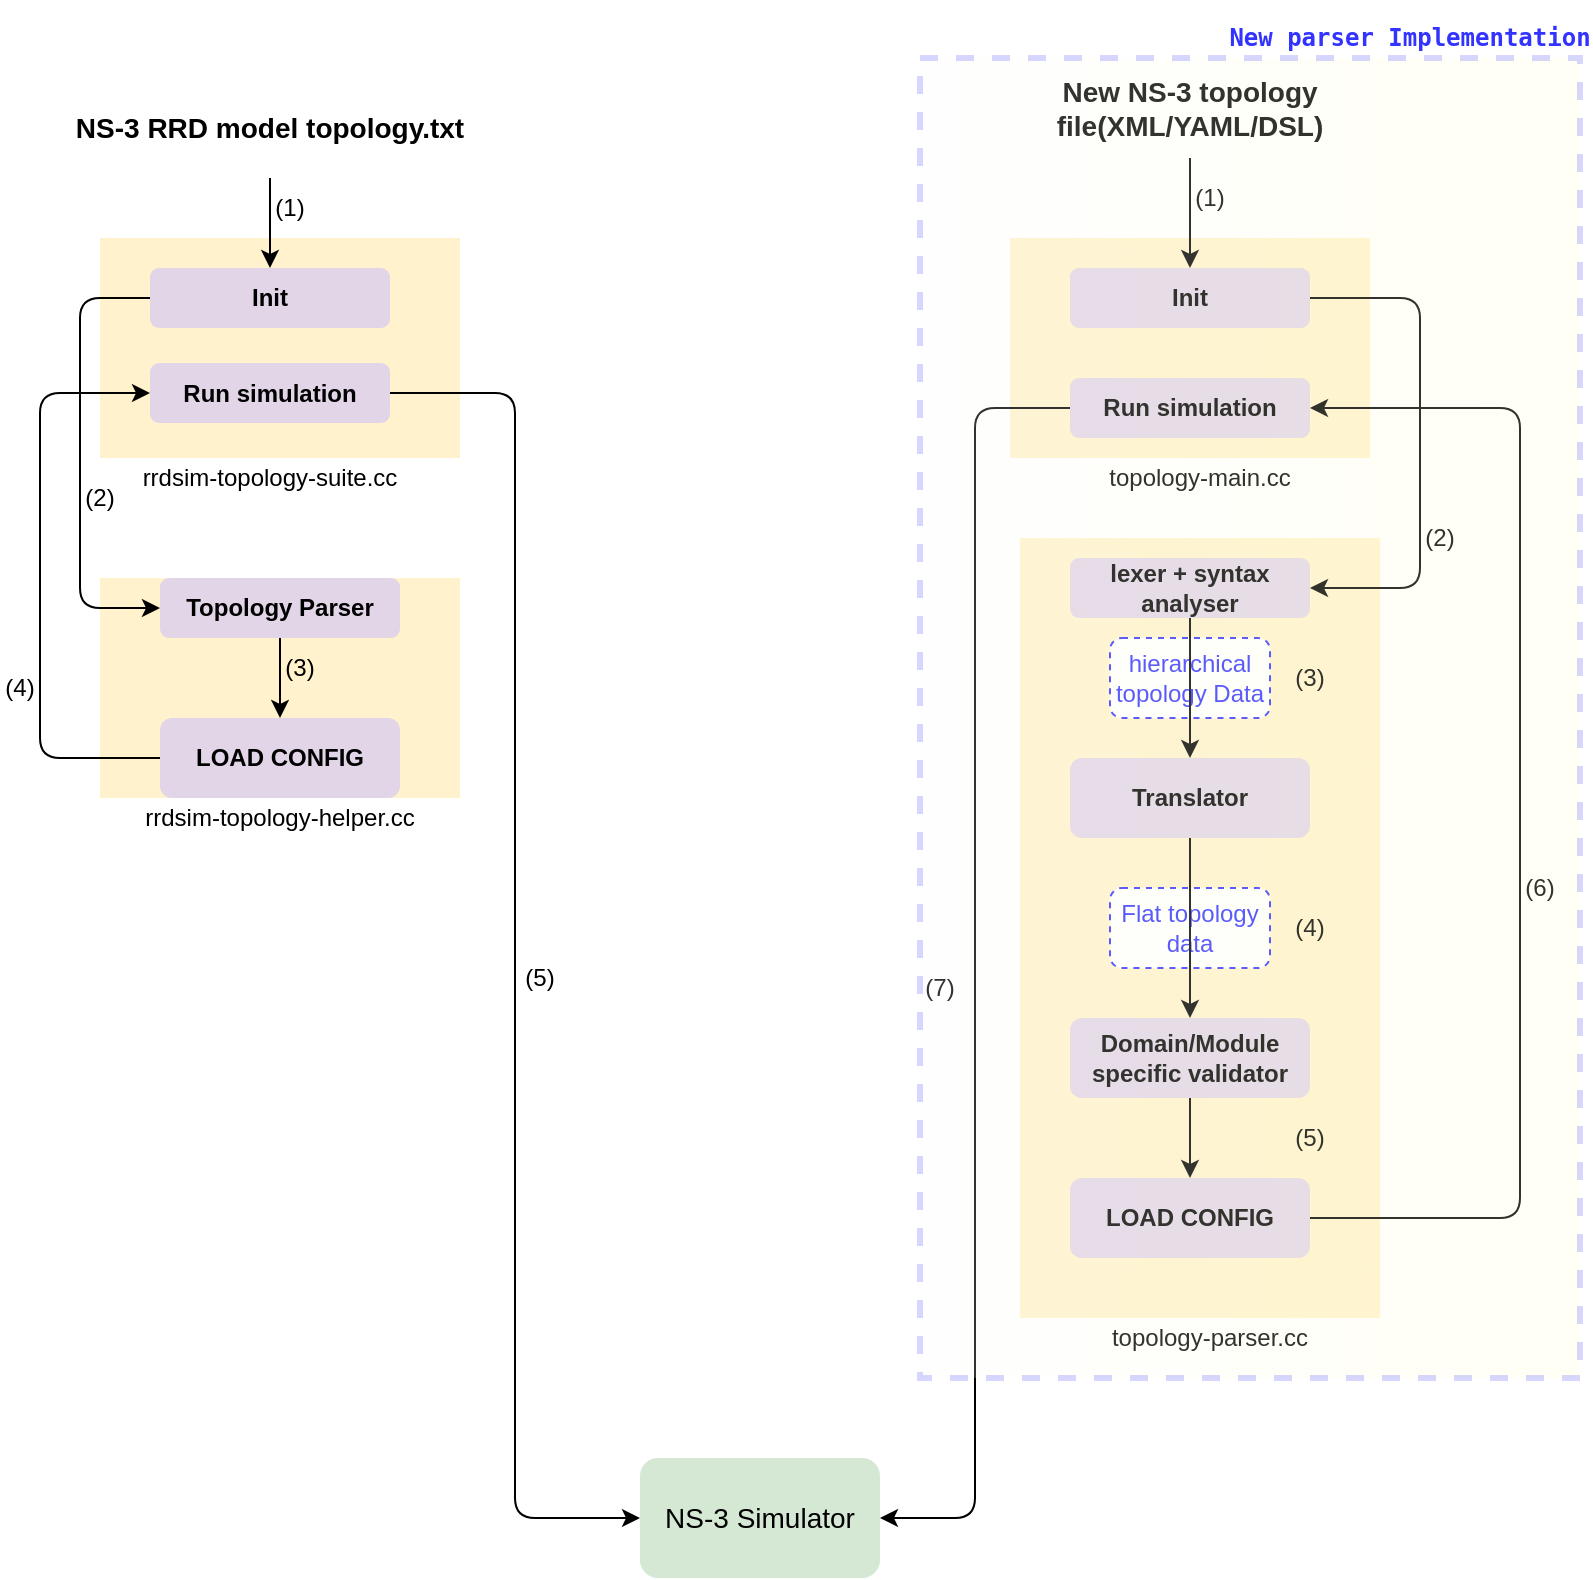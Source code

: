 <mxfile version="11.0.8" type="github"><diagram id="WUkLrTjc6pfQje6Lp3A3" name="Page-1"><mxGraphModel dx="1307" dy="1054" grid="1" gridSize="10" guides="1" tooltips="1" connect="1" arrows="1" fold="1" page="1" pageScale="1" pageWidth="850" pageHeight="1100" math="0" shadow="0"><root><mxCell id="0"/><mxCell id="1" parent="0"/><mxCell id="OYM6YsKHPWjOjZDcMZ7W-4" value="" style="rounded=0;whiteSpace=wrap;html=1;fillColor=#fff2cc;strokeColor=none;" vertex="1" parent="1"><mxGeometry x="530" y="440" width="180" height="390" as="geometry"/></mxCell><mxCell id="OYM6YsKHPWjOjZDcMZ7W-22" value="&lt;font color=&quot;#3333ff&quot;&gt;Flat topology data&lt;/font&gt;" style="rounded=1;whiteSpace=wrap;html=1;dashed=1;strokeColor=#3333FF;" vertex="1" parent="1"><mxGeometry x="575" y="615" width="80" height="40" as="geometry"/></mxCell><mxCell id="OYM6YsKHPWjOjZDcMZ7W-9" value="&lt;font color=&quot;#3333ff&quot;&gt;hierarchical topology Data&lt;/font&gt;" style="rounded=1;whiteSpace=wrap;html=1;dashed=1;strokeColor=#3333FF;" vertex="1" parent="1"><mxGeometry x="575" y="490" width="80" height="40" as="geometry"/></mxCell><mxCell id="YNuWitENtT-3OiKM5Ysg-1" value="&lt;span style=&quot;font-size: 14px&quot;&gt;&lt;b&gt;NS-3 RRD model topology.txt&lt;/b&gt;&lt;/span&gt;" style="text;html=1;strokeColor=none;fillColor=none;align=center;verticalAlign=middle;whiteSpace=wrap;rounded=0;" parent="1" vertex="1"><mxGeometry x="50" y="210" width="210" height="50" as="geometry"/></mxCell><mxCell id="YNuWitENtT-3OiKM5Ysg-2" value="&lt;span style=&quot;font-size: 14px&quot;&gt;&lt;b&gt;New NS-3 topology file(XML/YAML/DSL)&lt;/b&gt;&lt;/span&gt;" style="text;html=1;strokeColor=none;fillColor=none;align=center;verticalAlign=middle;whiteSpace=wrap;rounded=0;" parent="1" vertex="1"><mxGeometry x="510" y="200" width="210" height="50" as="geometry"/></mxCell><mxCell id="YNuWitENtT-3OiKM5Ysg-3" value="&lt;font style=&quot;font-size: 14px&quot;&gt;NS-3 Simulator&lt;/font&gt;" style="rounded=1;whiteSpace=wrap;html=1;fillColor=#d5e8d4;strokeColor=none;" parent="1" vertex="1"><mxGeometry x="340" y="900" width="120" height="60" as="geometry"/></mxCell><mxCell id="YNuWitENtT-3OiKM5Ysg-7" value="" style="group" parent="1" vertex="1" connectable="0"><mxGeometry x="70" y="460" width="180" height="130" as="geometry"/></mxCell><mxCell id="YNuWitENtT-3OiKM5Ysg-4" value="" style="rounded=0;whiteSpace=wrap;html=1;fillColor=#fff2cc;strokeColor=none;" parent="YNuWitENtT-3OiKM5Ysg-7" vertex="1"><mxGeometry width="180" height="110" as="geometry"/></mxCell><mxCell id="YNuWitENtT-3OiKM5Ysg-5" value="rrdsim-topology-helper.cc" style="text;html=1;strokeColor=none;fillColor=none;align=center;verticalAlign=middle;whiteSpace=wrap;rounded=0;" parent="YNuWitENtT-3OiKM5Ysg-7" vertex="1"><mxGeometry x="10" y="110" width="160" height="20" as="geometry"/></mxCell><mxCell id="YNuWitENtT-3OiKM5Ysg-6" value="&lt;b&gt;Topology Parser&lt;/b&gt;" style="rounded=1;whiteSpace=wrap;html=1;fillColor=#e1d5e7;strokeColor=none;" parent="YNuWitENtT-3OiKM5Ysg-7" vertex="1"><mxGeometry x="30" width="120" height="30" as="geometry"/></mxCell><mxCell id="YNuWitENtT-3OiKM5Ysg-15" value="&lt;b&gt;LOAD CONFIG&lt;/b&gt;" style="rounded=1;whiteSpace=wrap;html=1;fillColor=#e1d5e7;strokeColor=none;" parent="YNuWitENtT-3OiKM5Ysg-7" vertex="1"><mxGeometry x="30" y="70" width="120" height="40" as="geometry"/></mxCell><mxCell id="YNuWitENtT-3OiKM5Ysg-24" value="" style="endArrow=classic;html=1;exitX=0.5;exitY=1;exitDx=0;exitDy=0;" parent="YNuWitENtT-3OiKM5Ysg-7" source="YNuWitENtT-3OiKM5Ysg-6" target="YNuWitENtT-3OiKM5Ysg-15" edge="1"><mxGeometry width="50" height="50" relative="1" as="geometry"><mxPoint x="-20" y="310" as="sourcePoint"/><mxPoint x="90" y="60" as="targetPoint"/></mxGeometry></mxCell><mxCell id="OYM6YsKHPWjOjZDcMZ7W-44" value="(3)" style="text;html=1;strokeColor=none;fillColor=none;align=center;verticalAlign=middle;whiteSpace=wrap;rounded=0;dashed=1;" vertex="1" parent="YNuWitENtT-3OiKM5Ysg-7"><mxGeometry x="90" y="35" width="20" height="20" as="geometry"/></mxCell><mxCell id="YNuWitENtT-3OiKM5Ysg-22" value="" style="group" parent="1" vertex="1" connectable="0"><mxGeometry x="70" y="290" width="180" height="130" as="geometry"/></mxCell><mxCell id="YNuWitENtT-3OiKM5Ysg-8" value="" style="rounded=0;whiteSpace=wrap;html=1;fillColor=#fff2cc;strokeColor=none;" parent="YNuWitENtT-3OiKM5Ysg-22" vertex="1"><mxGeometry width="180" height="110" as="geometry"/></mxCell><mxCell id="YNuWitENtT-3OiKM5Ysg-9" value="rrdsim-topology-suite.cc" style="text;html=1;strokeColor=none;fillColor=none;align=center;verticalAlign=middle;whiteSpace=wrap;rounded=0;" parent="YNuWitENtT-3OiKM5Ysg-22" vertex="1"><mxGeometry x="5" y="110" width="160" height="20" as="geometry"/></mxCell><mxCell id="YNuWitENtT-3OiKM5Ysg-14" value="&lt;b&gt;Init&lt;/b&gt;" style="rounded=1;whiteSpace=wrap;html=1;fillColor=#e1d5e7;strokeColor=none;" parent="YNuWitENtT-3OiKM5Ysg-22" vertex="1"><mxGeometry x="25" y="15" width="120" height="30" as="geometry"/></mxCell><mxCell id="YNuWitENtT-3OiKM5Ysg-16" value="&lt;b&gt;Run simulation&lt;/b&gt;" style="rounded=1;whiteSpace=wrap;html=1;fillColor=#e1d5e7;strokeColor=none;" parent="YNuWitENtT-3OiKM5Ysg-22" vertex="1"><mxGeometry x="25" y="62.5" width="120" height="30" as="geometry"/></mxCell><mxCell id="YNuWitENtT-3OiKM5Ysg-18" value="" style="endArrow=classic;html=1;" parent="1" source="YNuWitENtT-3OiKM5Ysg-1" target="YNuWitENtT-3OiKM5Ysg-14" edge="1"><mxGeometry width="50" height="50" relative="1" as="geometry"><mxPoint x="50" y="770" as="sourcePoint"/><mxPoint x="100" y="720" as="targetPoint"/></mxGeometry></mxCell><mxCell id="YNuWitENtT-3OiKM5Ysg-25" value="" style="endArrow=classic;html=1;exitX=0;exitY=0.5;exitDx=0;exitDy=0;entryX=0;entryY=0.5;entryDx=0;entryDy=0;edgeStyle=elbowEdgeStyle;elbow=vertical;" parent="1" source="YNuWitENtT-3OiKM5Ysg-15" target="YNuWitENtT-3OiKM5Ysg-16" edge="1"><mxGeometry width="50" height="50" relative="1" as="geometry"><mxPoint x="50" y="770" as="sourcePoint"/><mxPoint x="100" y="720" as="targetPoint"/><Array as="points"><mxPoint x="40" y="460"/></Array></mxGeometry></mxCell><mxCell id="YNuWitENtT-3OiKM5Ysg-26" value="" style="endArrow=classic;html=1;exitX=0;exitY=0.5;exitDx=0;exitDy=0;edgeStyle=elbowEdgeStyle;elbow=horizontal;entryX=0;entryY=0.5;entryDx=0;entryDy=0;" parent="1" source="YNuWitENtT-3OiKM5Ysg-14" target="YNuWitENtT-3OiKM5Ysg-6" edge="1"><mxGeometry width="50" height="50" relative="1" as="geometry"><mxPoint x="30" y="770" as="sourcePoint"/><mxPoint x="80" y="720" as="targetPoint"/><Array as="points"><mxPoint x="60" y="390"/></Array></mxGeometry></mxCell><mxCell id="YNuWitENtT-3OiKM5Ysg-27" value="" style="endArrow=classic;html=1;exitX=1;exitY=0.5;exitDx=0;exitDy=0;entryX=0;entryY=0.5;entryDx=0;entryDy=0;edgeStyle=elbowEdgeStyle;" parent="1" source="YNuWitENtT-3OiKM5Ysg-16" target="YNuWitENtT-3OiKM5Ysg-3" edge="1"><mxGeometry width="50" height="50" relative="1" as="geometry"><mxPoint x="450" y="460" as="sourcePoint"/><mxPoint x="500" y="410" as="targetPoint"/></mxGeometry></mxCell><mxCell id="OYM6YsKHPWjOjZDcMZ7W-1" value="" style="rounded=0;whiteSpace=wrap;html=1;fillColor=#fff2cc;strokeColor=none;" vertex="1" parent="1"><mxGeometry x="525" y="290" width="180" height="110" as="geometry"/></mxCell><mxCell id="OYM6YsKHPWjOjZDcMZ7W-3" value="topology-main.cc" style="text;html=1;strokeColor=none;fillColor=none;align=center;verticalAlign=middle;whiteSpace=wrap;rounded=0;" vertex="1" parent="1"><mxGeometry x="540" y="400" width="160" height="20" as="geometry"/></mxCell><mxCell id="OYM6YsKHPWjOjZDcMZ7W-5" value="topology-parser.cc" style="text;html=1;strokeColor=none;fillColor=none;align=center;verticalAlign=middle;whiteSpace=wrap;rounded=0;" vertex="1" parent="1"><mxGeometry x="545" y="830" width="160" height="20" as="geometry"/></mxCell><mxCell id="OYM6YsKHPWjOjZDcMZ7W-6" value="&lt;b&gt;Init&lt;/b&gt;" style="rounded=1;whiteSpace=wrap;html=1;fillColor=#e1d5e7;strokeColor=none;" vertex="1" parent="1"><mxGeometry x="555" y="305" width="120" height="30" as="geometry"/></mxCell><mxCell id="OYM6YsKHPWjOjZDcMZ7W-7" value="&lt;b&gt;Run simulation&lt;/b&gt;" style="rounded=1;whiteSpace=wrap;html=1;fillColor=#e1d5e7;strokeColor=none;" vertex="1" parent="1"><mxGeometry x="555" y="360" width="120" height="30" as="geometry"/></mxCell><mxCell id="OYM6YsKHPWjOjZDcMZ7W-12" style="edgeStyle=elbowEdgeStyle;rounded=0;orthogonalLoop=1;jettySize=auto;html=1;exitX=0.5;exitY=1;exitDx=0;exitDy=0;entryX=0.5;entryY=0;entryDx=0;entryDy=0;" edge="1" parent="1" source="OYM6YsKHPWjOjZDcMZ7W-8" target="OYM6YsKHPWjOjZDcMZ7W-10"><mxGeometry relative="1" as="geometry"/></mxCell><mxCell id="OYM6YsKHPWjOjZDcMZ7W-8" value="&lt;b&gt;lexer + syntax analyser&lt;/b&gt;" style="rounded=1;whiteSpace=wrap;html=1;fillColor=#e1d5e7;strokeColor=none;" vertex="1" parent="1"><mxGeometry x="555" y="450" width="120" height="30" as="geometry"/></mxCell><mxCell id="OYM6YsKHPWjOjZDcMZ7W-11" value="" style="endArrow=classic;html=1;exitX=0.5;exitY=1;exitDx=0;exitDy=0;entryX=0.5;entryY=0;entryDx=0;entryDy=0;" edge="1" parent="1" source="OYM6YsKHPWjOjZDcMZ7W-10" target="OYM6YsKHPWjOjZDcMZ7W-13"><mxGeometry width="50" height="50" relative="1" as="geometry"><mxPoint x="30" y="870" as="sourcePoint"/><mxPoint x="80" y="820" as="targetPoint"/></mxGeometry></mxCell><mxCell id="OYM6YsKHPWjOjZDcMZ7W-10" value="&lt;b&gt;Translator&lt;/b&gt;" style="rounded=1;whiteSpace=wrap;html=1;fillColor=#e1d5e7;strokeColor=none;" vertex="1" parent="1"><mxGeometry x="555" y="550" width="120" height="40" as="geometry"/></mxCell><mxCell id="OYM6YsKHPWjOjZDcMZ7W-13" value="&lt;b&gt;Domain/Module specific validator&lt;/b&gt;" style="rounded=1;whiteSpace=wrap;html=1;fillColor=#e1d5e7;strokeColor=none;" vertex="1" parent="1"><mxGeometry x="555" y="680" width="120" height="40" as="geometry"/></mxCell><mxCell id="OYM6YsKHPWjOjZDcMZ7W-14" value="&lt;b&gt;LOAD CONFIG&lt;/b&gt;" style="rounded=1;whiteSpace=wrap;html=1;fillColor=#e1d5e7;strokeColor=none;" vertex="1" parent="1"><mxGeometry x="555" y="760" width="120" height="40" as="geometry"/></mxCell><mxCell id="OYM6YsKHPWjOjZDcMZ7W-21" value="" style="endArrow=classic;html=1;exitX=0.5;exitY=1;exitDx=0;exitDy=0;" edge="1" parent="1" source="OYM6YsKHPWjOjZDcMZ7W-13" target="OYM6YsKHPWjOjZDcMZ7W-14"><mxGeometry width="50" height="50" relative="1" as="geometry"><mxPoint x="10" y="1270" as="sourcePoint"/><mxPoint x="60" y="1220" as="targetPoint"/></mxGeometry></mxCell><mxCell id="OYM6YsKHPWjOjZDcMZ7W-18" style="edgeStyle=elbowEdgeStyle;rounded=0;orthogonalLoop=1;jettySize=auto;html=1;exitX=0.5;exitY=1;exitDx=0;exitDy=0;entryX=0.5;entryY=0;entryDx=0;entryDy=0;" edge="1" parent="1" source="YNuWitENtT-3OiKM5Ysg-2" target="OYM6YsKHPWjOjZDcMZ7W-6"><mxGeometry relative="1" as="geometry"/></mxCell><mxCell id="OYM6YsKHPWjOjZDcMZ7W-27" value="(1)" style="text;html=1;strokeColor=none;fillColor=none;align=center;verticalAlign=middle;whiteSpace=wrap;rounded=0;dashed=1;" vertex="1" parent="1"><mxGeometry x="615" y="260" width="20" height="20" as="geometry"/></mxCell><mxCell id="OYM6YsKHPWjOjZDcMZ7W-28" value="(3)" style="text;html=1;strokeColor=none;fillColor=none;align=center;verticalAlign=middle;whiteSpace=wrap;rounded=0;dashed=1;" vertex="1" parent="1"><mxGeometry x="665" y="500" width="20" height="20" as="geometry"/></mxCell><mxCell id="OYM6YsKHPWjOjZDcMZ7W-29" value="(4)" style="text;html=1;strokeColor=none;fillColor=none;align=center;verticalAlign=middle;whiteSpace=wrap;rounded=0;dashed=1;" vertex="1" parent="1"><mxGeometry x="665" y="625" width="20" height="20" as="geometry"/></mxCell><mxCell id="OYM6YsKHPWjOjZDcMZ7W-30" value="(5)" style="text;html=1;strokeColor=none;fillColor=none;align=center;verticalAlign=middle;whiteSpace=wrap;rounded=0;dashed=1;" vertex="1" parent="1"><mxGeometry x="665" y="730" width="20" height="20" as="geometry"/></mxCell><mxCell id="OYM6YsKHPWjOjZDcMZ7W-33" value="" style="endArrow=classic;html=1;exitX=1;exitY=0.5;exitDx=0;exitDy=0;entryX=1;entryY=0.5;entryDx=0;entryDy=0;edgeStyle=elbowEdgeStyle;" edge="1" parent="1" source="OYM6YsKHPWjOjZDcMZ7W-6" target="OYM6YsKHPWjOjZDcMZ7W-8"><mxGeometry width="50" height="50" relative="1" as="geometry"><mxPoint x="225" y="378" as="sourcePoint"/><mxPoint x="350" y="940" as="targetPoint"/><Array as="points"><mxPoint x="730" y="393"/></Array></mxGeometry></mxCell><mxCell id="OYM6YsKHPWjOjZDcMZ7W-35" value="(2)" style="text;html=1;strokeColor=none;fillColor=none;align=center;verticalAlign=middle;whiteSpace=wrap;rounded=0;dashed=1;" vertex="1" parent="1"><mxGeometry x="730" y="430" width="20" height="20" as="geometry"/></mxCell><mxCell id="OYM6YsKHPWjOjZDcMZ7W-36" value="" style="endArrow=classic;html=1;exitX=1;exitY=0.5;exitDx=0;exitDy=0;entryX=1;entryY=0.5;entryDx=0;entryDy=0;edgeStyle=elbowEdgeStyle;" edge="1" parent="1" source="OYM6YsKHPWjOjZDcMZ7W-14" target="OYM6YsKHPWjOjZDcMZ7W-7"><mxGeometry width="50" height="50" relative="1" as="geometry"><mxPoint x="235" y="388" as="sourcePoint"/><mxPoint x="360" y="950" as="targetPoint"/><Array as="points"><mxPoint x="780" y="578"/></Array></mxGeometry></mxCell><mxCell id="OYM6YsKHPWjOjZDcMZ7W-38" value="(6)" style="text;html=1;strokeColor=none;fillColor=none;align=center;verticalAlign=middle;whiteSpace=wrap;rounded=0;dashed=1;" vertex="1" parent="1"><mxGeometry x="780" y="605" width="20" height="20" as="geometry"/></mxCell><mxCell id="OYM6YsKHPWjOjZDcMZ7W-39" value="" style="endArrow=classic;html=1;exitX=0;exitY=0.5;exitDx=0;exitDy=0;entryX=1;entryY=0.5;entryDx=0;entryDy=0;edgeStyle=elbowEdgeStyle;" edge="1" parent="1" source="OYM6YsKHPWjOjZDcMZ7W-7" target="YNuWitENtT-3OiKM5Ysg-3"><mxGeometry width="50" height="50" relative="1" as="geometry"><mxPoint x="225" y="378" as="sourcePoint"/><mxPoint x="350" y="940" as="targetPoint"/></mxGeometry></mxCell><mxCell id="OYM6YsKHPWjOjZDcMZ7W-41" value="(7)" style="text;html=1;strokeColor=none;fillColor=none;align=center;verticalAlign=middle;whiteSpace=wrap;rounded=0;dashed=1;" vertex="1" parent="1"><mxGeometry x="480" y="655" width="20" height="20" as="geometry"/></mxCell><mxCell id="OYM6YsKHPWjOjZDcMZ7W-42" value="(1)" style="text;html=1;strokeColor=none;fillColor=none;align=center;verticalAlign=middle;whiteSpace=wrap;rounded=0;dashed=1;" vertex="1" parent="1"><mxGeometry x="155" y="265" width="20" height="20" as="geometry"/></mxCell><mxCell id="OYM6YsKHPWjOjZDcMZ7W-43" value="(2)" style="text;html=1;strokeColor=none;fillColor=none;align=center;verticalAlign=middle;whiteSpace=wrap;rounded=0;dashed=1;" vertex="1" parent="1"><mxGeometry x="60" y="410" width="20" height="20" as="geometry"/></mxCell><mxCell id="OYM6YsKHPWjOjZDcMZ7W-45" value="(4)" style="text;html=1;strokeColor=none;fillColor=none;align=center;verticalAlign=middle;whiteSpace=wrap;rounded=0;dashed=1;" vertex="1" parent="1"><mxGeometry x="20" y="505" width="20" height="20" as="geometry"/></mxCell><mxCell id="OYM6YsKHPWjOjZDcMZ7W-46" value="(5)" style="text;html=1;strokeColor=none;fillColor=none;align=center;verticalAlign=middle;whiteSpace=wrap;rounded=0;dashed=1;" vertex="1" parent="1"><mxGeometry x="280" y="650" width="20" height="20" as="geometry"/></mxCell><mxCell id="OYM6YsKHPWjOjZDcMZ7W-48" value="" style="rounded=0;whiteSpace=wrap;html=1;dashed=1;strokeColor=#3333FF;fillColor=#FAFAFA;gradientColor=#FFFFCC;opacity=20;strokeWidth=3;gradientDirection=east;" vertex="1" parent="1"><mxGeometry x="480" y="200" width="330" height="660" as="geometry"/></mxCell><mxCell id="OYM6YsKHPWjOjZDcMZ7W-49" style="edgeStyle=elbowEdgeStyle;rounded=0;orthogonalLoop=1;jettySize=auto;html=1;exitX=0.5;exitY=1;exitDx=0;exitDy=0;" edge="1" parent="1" source="OYM6YsKHPWjOjZDcMZ7W-48" target="OYM6YsKHPWjOjZDcMZ7W-48"><mxGeometry relative="1" as="geometry"/></mxCell><mxCell id="OYM6YsKHPWjOjZDcMZ7W-50" value="&lt;pre&gt;&lt;b&gt;&lt;font color=&quot;#3333ff&quot; style=&quot;line-height: 100%&quot;&gt;New parser Implementation&lt;/font&gt;&lt;/b&gt;&lt;/pre&gt;" style="text;html=1;strokeColor=none;fillColor=none;align=center;verticalAlign=middle;whiteSpace=wrap;rounded=0;dashed=1;opacity=20;" vertex="1" parent="1"><mxGeometry x="645" y="180" width="160" height="20" as="geometry"/></mxCell></root></mxGraphModel></diagram></mxfile>